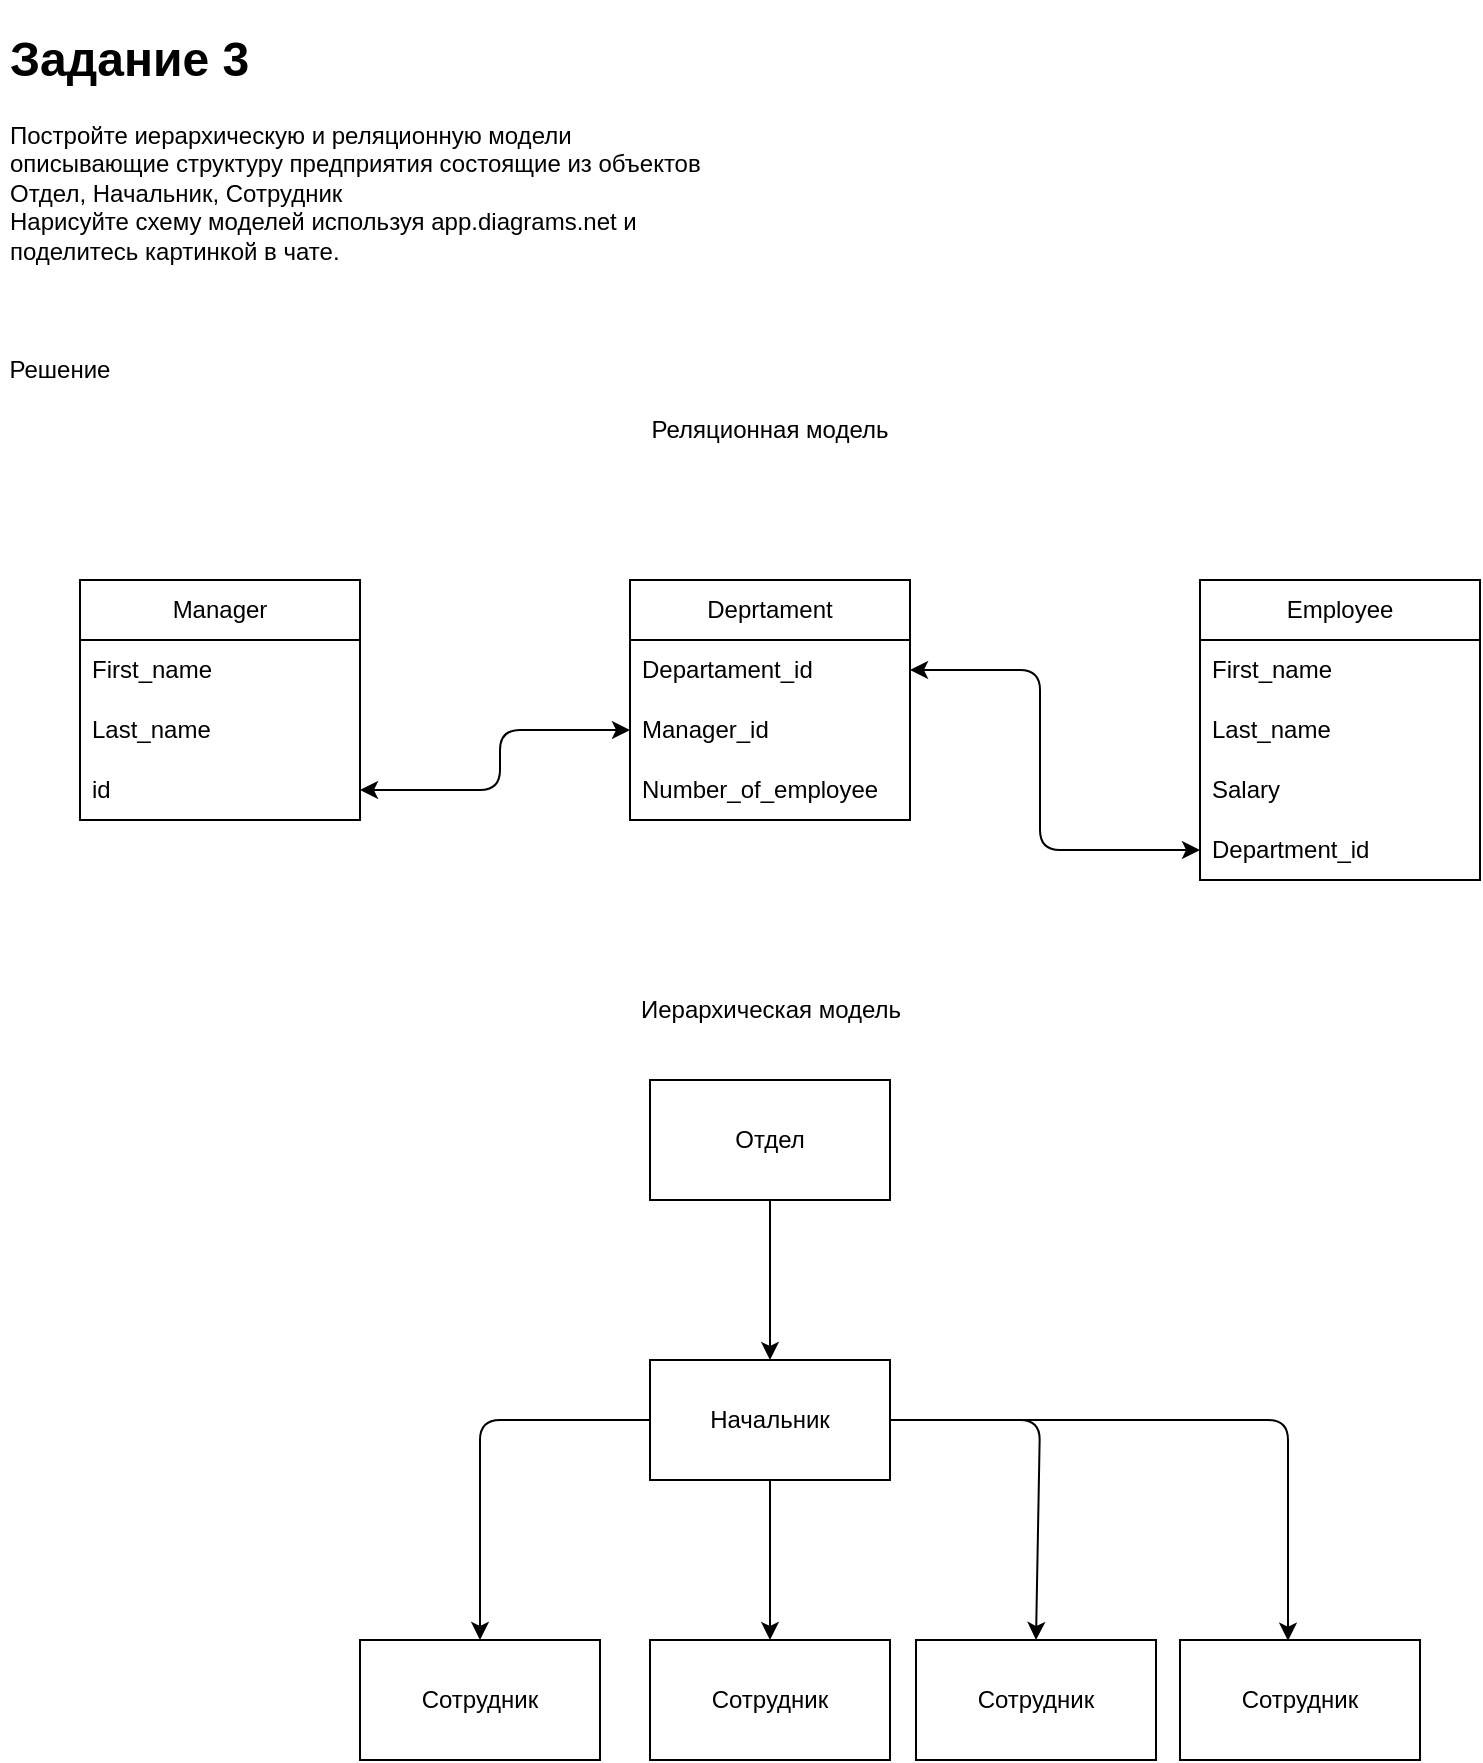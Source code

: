<mxfile>
    <diagram id="toU74oH-FQlu8AKR_Sln" name="Page-1">
        <mxGraphModel dx="1007" dy="591" grid="1" gridSize="10" guides="1" tooltips="1" connect="1" arrows="1" fold="1" page="1" pageScale="1" pageWidth="850" pageHeight="1100" math="0" shadow="0">
            <root>
                <mxCell id="0"/>
                <mxCell id="1" parent="0"/>
                <mxCell id="2" value="&lt;h1&gt;Задание 3&lt;/h1&gt;&lt;p&gt;Постройте иерархическую и реляционную модели &lt;br/&gt;описывающие структуру предприятия состоящие из объектов &lt;br/&gt;Отдел, Начальник, Сотрудник&lt;br/&gt;Нарисуйте схему моделей используя app.diagrams.net и &lt;br/&gt;поделитесь картинкой в чате.&lt;/p&gt;" style="text;html=1;strokeColor=none;fillColor=none;spacing=5;spacingTop=-20;whiteSpace=wrap;overflow=hidden;rounded=0;" parent="1" vertex="1">
                    <mxGeometry x="40" y="40" width="370" height="130" as="geometry"/>
                </mxCell>
                <mxCell id="3" value="Решение" style="text;html=1;strokeColor=none;fillColor=none;align=center;verticalAlign=middle;whiteSpace=wrap;rounded=0;" parent="1" vertex="1">
                    <mxGeometry x="40" y="200" width="60" height="30" as="geometry"/>
                </mxCell>
                <mxCell id="4" value="Реляционная модель" style="text;html=1;strokeColor=none;fillColor=none;align=center;verticalAlign=middle;whiteSpace=wrap;rounded=0;" parent="1" vertex="1">
                    <mxGeometry x="355" y="230" width="140" height="30" as="geometry"/>
                </mxCell>
                <mxCell id="5" value="Manager" style="swimlane;fontStyle=0;childLayout=stackLayout;horizontal=1;startSize=30;horizontalStack=0;resizeParent=1;resizeParentMax=0;resizeLast=0;collapsible=1;marginBottom=0;whiteSpace=wrap;html=1;" parent="1" vertex="1">
                    <mxGeometry x="80" y="320" width="140" height="120" as="geometry"/>
                </mxCell>
                <mxCell id="6" value="First_name" style="text;strokeColor=none;fillColor=none;align=left;verticalAlign=middle;spacingLeft=4;spacingRight=4;overflow=hidden;points=[[0,0.5],[1,0.5]];portConstraint=eastwest;rotatable=0;whiteSpace=wrap;html=1;" parent="5" vertex="1">
                    <mxGeometry y="30" width="140" height="30" as="geometry"/>
                </mxCell>
                <mxCell id="7" value="Last_name" style="text;strokeColor=none;fillColor=none;align=left;verticalAlign=middle;spacingLeft=4;spacingRight=4;overflow=hidden;points=[[0,0.5],[1,0.5]];portConstraint=eastwest;rotatable=0;whiteSpace=wrap;html=1;" parent="5" vertex="1">
                    <mxGeometry y="60" width="140" height="30" as="geometry"/>
                </mxCell>
                <mxCell id="8" value="id" style="text;strokeColor=none;fillColor=none;align=left;verticalAlign=middle;spacingLeft=4;spacingRight=4;overflow=hidden;points=[[0,0.5],[1,0.5]];portConstraint=eastwest;rotatable=0;whiteSpace=wrap;html=1;" parent="5" vertex="1">
                    <mxGeometry y="90" width="140" height="30" as="geometry"/>
                </mxCell>
                <mxCell id="9" value="Deprtament" style="swimlane;fontStyle=0;childLayout=stackLayout;horizontal=1;startSize=30;horizontalStack=0;resizeParent=1;resizeParentMax=0;resizeLast=0;collapsible=1;marginBottom=0;whiteSpace=wrap;html=1;" parent="1" vertex="1">
                    <mxGeometry x="355" y="320" width="140" height="120" as="geometry"/>
                </mxCell>
                <mxCell id="10" value="Departament_id" style="text;strokeColor=none;fillColor=none;align=left;verticalAlign=middle;spacingLeft=4;spacingRight=4;overflow=hidden;points=[[0,0.5],[1,0.5]];portConstraint=eastwest;rotatable=0;whiteSpace=wrap;html=1;" parent="9" vertex="1">
                    <mxGeometry y="30" width="140" height="30" as="geometry"/>
                </mxCell>
                <mxCell id="11" value="Manager_id" style="text;strokeColor=none;fillColor=none;align=left;verticalAlign=middle;spacingLeft=4;spacingRight=4;overflow=hidden;points=[[0,0.5],[1,0.5]];portConstraint=eastwest;rotatable=0;whiteSpace=wrap;html=1;" parent="9" vertex="1">
                    <mxGeometry y="60" width="140" height="30" as="geometry"/>
                </mxCell>
                <mxCell id="12" value="Number_of_employee" style="text;strokeColor=none;fillColor=none;align=left;verticalAlign=middle;spacingLeft=4;spacingRight=4;overflow=hidden;points=[[0,0.5],[1,0.5]];portConstraint=eastwest;rotatable=0;whiteSpace=wrap;html=1;" parent="9" vertex="1">
                    <mxGeometry y="90" width="140" height="30" as="geometry"/>
                </mxCell>
                <mxCell id="13" value="Employee" style="swimlane;fontStyle=0;childLayout=stackLayout;horizontal=1;startSize=30;horizontalStack=0;resizeParent=1;resizeParentMax=0;resizeLast=0;collapsible=1;marginBottom=0;whiteSpace=wrap;html=1;" parent="1" vertex="1">
                    <mxGeometry x="640" y="320" width="140" height="150" as="geometry">
                        <mxRectangle x="640" y="320" width="90" height="30" as="alternateBounds"/>
                    </mxGeometry>
                </mxCell>
                <mxCell id="14" value="First_name" style="text;strokeColor=none;fillColor=none;align=left;verticalAlign=middle;spacingLeft=4;spacingRight=4;overflow=hidden;points=[[0,0.5],[1,0.5]];portConstraint=eastwest;rotatable=0;whiteSpace=wrap;html=1;" parent="13" vertex="1">
                    <mxGeometry y="30" width="140" height="30" as="geometry"/>
                </mxCell>
                <mxCell id="15" value="Last_name" style="text;strokeColor=none;fillColor=none;align=left;verticalAlign=middle;spacingLeft=4;spacingRight=4;overflow=hidden;points=[[0,0.5],[1,0.5]];portConstraint=eastwest;rotatable=0;whiteSpace=wrap;html=1;" parent="13" vertex="1">
                    <mxGeometry y="60" width="140" height="30" as="geometry"/>
                </mxCell>
                <mxCell id="16" value="Salary" style="text;strokeColor=none;fillColor=none;align=left;verticalAlign=middle;spacingLeft=4;spacingRight=4;overflow=hidden;points=[[0,0.5],[1,0.5]];portConstraint=eastwest;rotatable=0;whiteSpace=wrap;html=1;" parent="13" vertex="1">
                    <mxGeometry y="90" width="140" height="30" as="geometry"/>
                </mxCell>
                <mxCell id="23" value="Department_id" style="text;strokeColor=none;fillColor=none;align=left;verticalAlign=middle;spacingLeft=4;spacingRight=4;overflow=hidden;points=[[0,0.5],[1,0.5]];portConstraint=eastwest;rotatable=0;whiteSpace=wrap;html=1;" parent="13" vertex="1">
                    <mxGeometry y="120" width="140" height="30" as="geometry"/>
                </mxCell>
                <mxCell id="25" value="" style="endArrow=classic;startArrow=classic;html=1;exitX=1;exitY=0.5;exitDx=0;exitDy=0;entryX=0;entryY=0.5;entryDx=0;entryDy=0;" parent="1" source="8" target="11" edge="1">
                    <mxGeometry width="50" height="50" relative="1" as="geometry">
                        <mxPoint x="400" y="400" as="sourcePoint"/>
                        <mxPoint x="450" y="350" as="targetPoint"/>
                        <Array as="points">
                            <mxPoint x="290" y="425"/>
                            <mxPoint x="290" y="395"/>
                        </Array>
                    </mxGeometry>
                </mxCell>
                <mxCell id="26" value="" style="endArrow=classic;startArrow=classic;html=1;entryX=0;entryY=0.5;entryDx=0;entryDy=0;exitX=1;exitY=0.5;exitDx=0;exitDy=0;" parent="1" source="10" target="23" edge="1">
                    <mxGeometry width="50" height="50" relative="1" as="geometry">
                        <mxPoint x="400" y="400" as="sourcePoint"/>
                        <mxPoint x="450" y="350" as="targetPoint"/>
                        <Array as="points">
                            <mxPoint x="560" y="365"/>
                            <mxPoint x="560" y="455"/>
                        </Array>
                    </mxGeometry>
                </mxCell>
                <mxCell id="27" value="Иерархическая модель" style="text;html=1;strokeColor=none;fillColor=none;align=center;verticalAlign=middle;whiteSpace=wrap;rounded=0;" parent="1" vertex="1">
                    <mxGeometry x="353" y="520" width="145" height="30" as="geometry"/>
                </mxCell>
                <mxCell id="30" value="" style="edgeStyle=none;html=1;" parent="1" source="28" target="29" edge="1">
                    <mxGeometry relative="1" as="geometry"/>
                </mxCell>
                <mxCell id="28" value="Отдел" style="rounded=0;whiteSpace=wrap;html=1;" parent="1" vertex="1">
                    <mxGeometry x="365" y="570" width="120" height="60" as="geometry"/>
                </mxCell>
                <mxCell id="32" value="" style="edgeStyle=none;html=1;" parent="1" source="29" target="31" edge="1">
                    <mxGeometry relative="1" as="geometry"/>
                </mxCell>
                <mxCell id="36" style="edgeStyle=none;html=1;exitX=1;exitY=0.5;exitDx=0;exitDy=0;entryX=0.5;entryY=0;entryDx=0;entryDy=0;" parent="1" source="29" target="34" edge="1">
                    <mxGeometry relative="1" as="geometry">
                        <Array as="points">
                            <mxPoint x="560" y="740"/>
                        </Array>
                    </mxGeometry>
                </mxCell>
                <mxCell id="37" style="edgeStyle=none;html=1;exitX=1;exitY=0.5;exitDx=0;exitDy=0;entryX=0.45;entryY=0.006;entryDx=0;entryDy=0;entryPerimeter=0;" parent="1" source="29" target="33" edge="1">
                    <mxGeometry relative="1" as="geometry">
                        <Array as="points">
                            <mxPoint x="684" y="740"/>
                        </Array>
                    </mxGeometry>
                </mxCell>
                <mxCell id="39" style="edgeStyle=none;html=1;exitX=0;exitY=0.5;exitDx=0;exitDy=0;entryX=0.5;entryY=0;entryDx=0;entryDy=0;" parent="1" source="29" target="35" edge="1">
                    <mxGeometry relative="1" as="geometry">
                        <Array as="points">
                            <mxPoint x="280" y="740"/>
                        </Array>
                    </mxGeometry>
                </mxCell>
                <mxCell id="29" value="Начальник" style="rounded=0;whiteSpace=wrap;html=1;" parent="1" vertex="1">
                    <mxGeometry x="365" y="710" width="120" height="60" as="geometry"/>
                </mxCell>
                <mxCell id="31" value="Сотрудник" style="whiteSpace=wrap;html=1;rounded=0;" parent="1" vertex="1">
                    <mxGeometry x="365" y="850" width="120" height="60" as="geometry"/>
                </mxCell>
                <mxCell id="33" value="Сотрудник" style="whiteSpace=wrap;html=1;rounded=0;" parent="1" vertex="1">
                    <mxGeometry x="630" y="850" width="120" height="60" as="geometry"/>
                </mxCell>
                <mxCell id="34" value="Сотрудник" style="whiteSpace=wrap;html=1;rounded=0;" parent="1" vertex="1">
                    <mxGeometry x="498" y="850" width="120" height="60" as="geometry"/>
                </mxCell>
                <mxCell id="35" value="Сотрудник" style="whiteSpace=wrap;html=1;rounded=0;" parent="1" vertex="1">
                    <mxGeometry x="220" y="850" width="120" height="60" as="geometry"/>
                </mxCell>
            </root>
        </mxGraphModel>
    </diagram>
</mxfile>